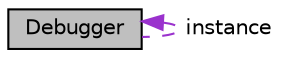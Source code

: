 digraph "Debugger"
{
 // LATEX_PDF_SIZE
  edge [fontname="Helvetica",fontsize="10",labelfontname="Helvetica",labelfontsize="10"];
  node [fontname="Helvetica",fontsize="10",shape=record];
  Node1 [label="Debugger",height=0.2,width=0.4,color="black", fillcolor="grey75", style="filled", fontcolor="black",tooltip="Used to aid in debugging."];
  Node1 -> Node1 [dir="back",color="darkorchid3",fontsize="10",style="dashed",label=" instance" ,fontname="Helvetica"];
}
